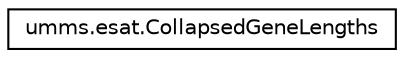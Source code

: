 digraph "Graphical Class Hierarchy"
{
  edge [fontname="Helvetica",fontsize="10",labelfontname="Helvetica",labelfontsize="10"];
  node [fontname="Helvetica",fontsize="10",shape=record];
  rankdir="LR";
  Node1 [label="umms.esat.CollapsedGeneLengths",height=0.2,width=0.4,color="black", fillcolor="white", style="filled",URL="$classumms_1_1esat_1_1_collapsed_gene_lengths.html"];
}

